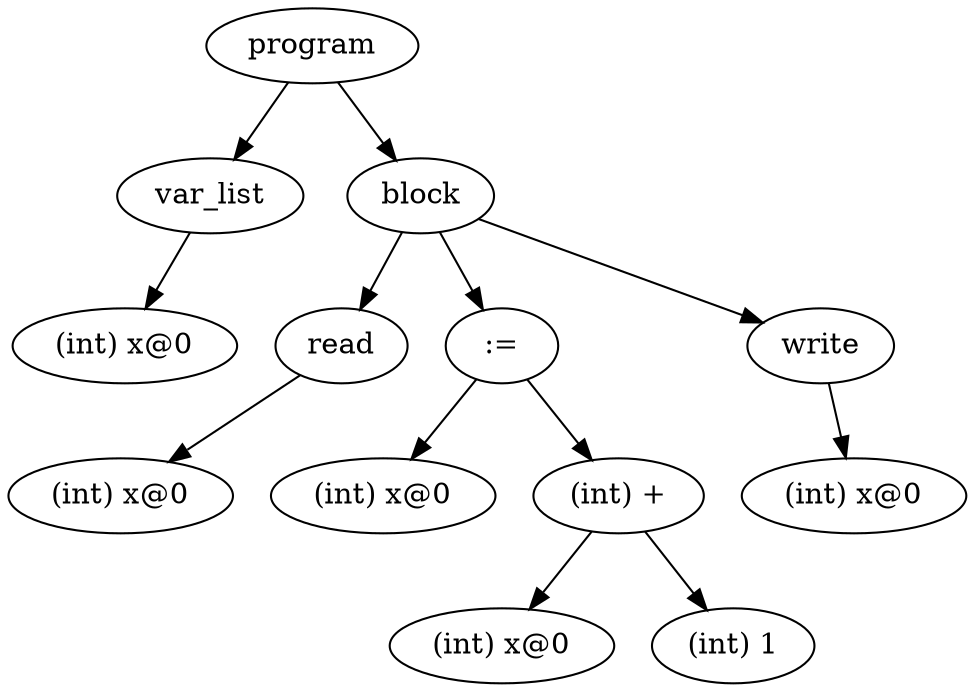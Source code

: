 digraph {
graph [ordering="out"];
node0[label="program"];
node1[label="var_list"];
node2[label="(int) x@0"];
node1 -> node2;
node0 -> node1;
node3[label="block"];
node4[label="read"];
node5[label="(int) x@0"];
node4 -> node5;
node3 -> node4;
node6[label=":="];
node7[label="(int) x@0"];
node6 -> node7;
node8[label="(int) +"];
node9[label="(int) x@0"];
node8 -> node9;
node10[label="(int) 1"];
node8 -> node10;
node6 -> node8;
node3 -> node6;
node11[label="write"];
node12[label="(int) x@0"];
node11 -> node12;
node3 -> node11;
node0 -> node3;
}
